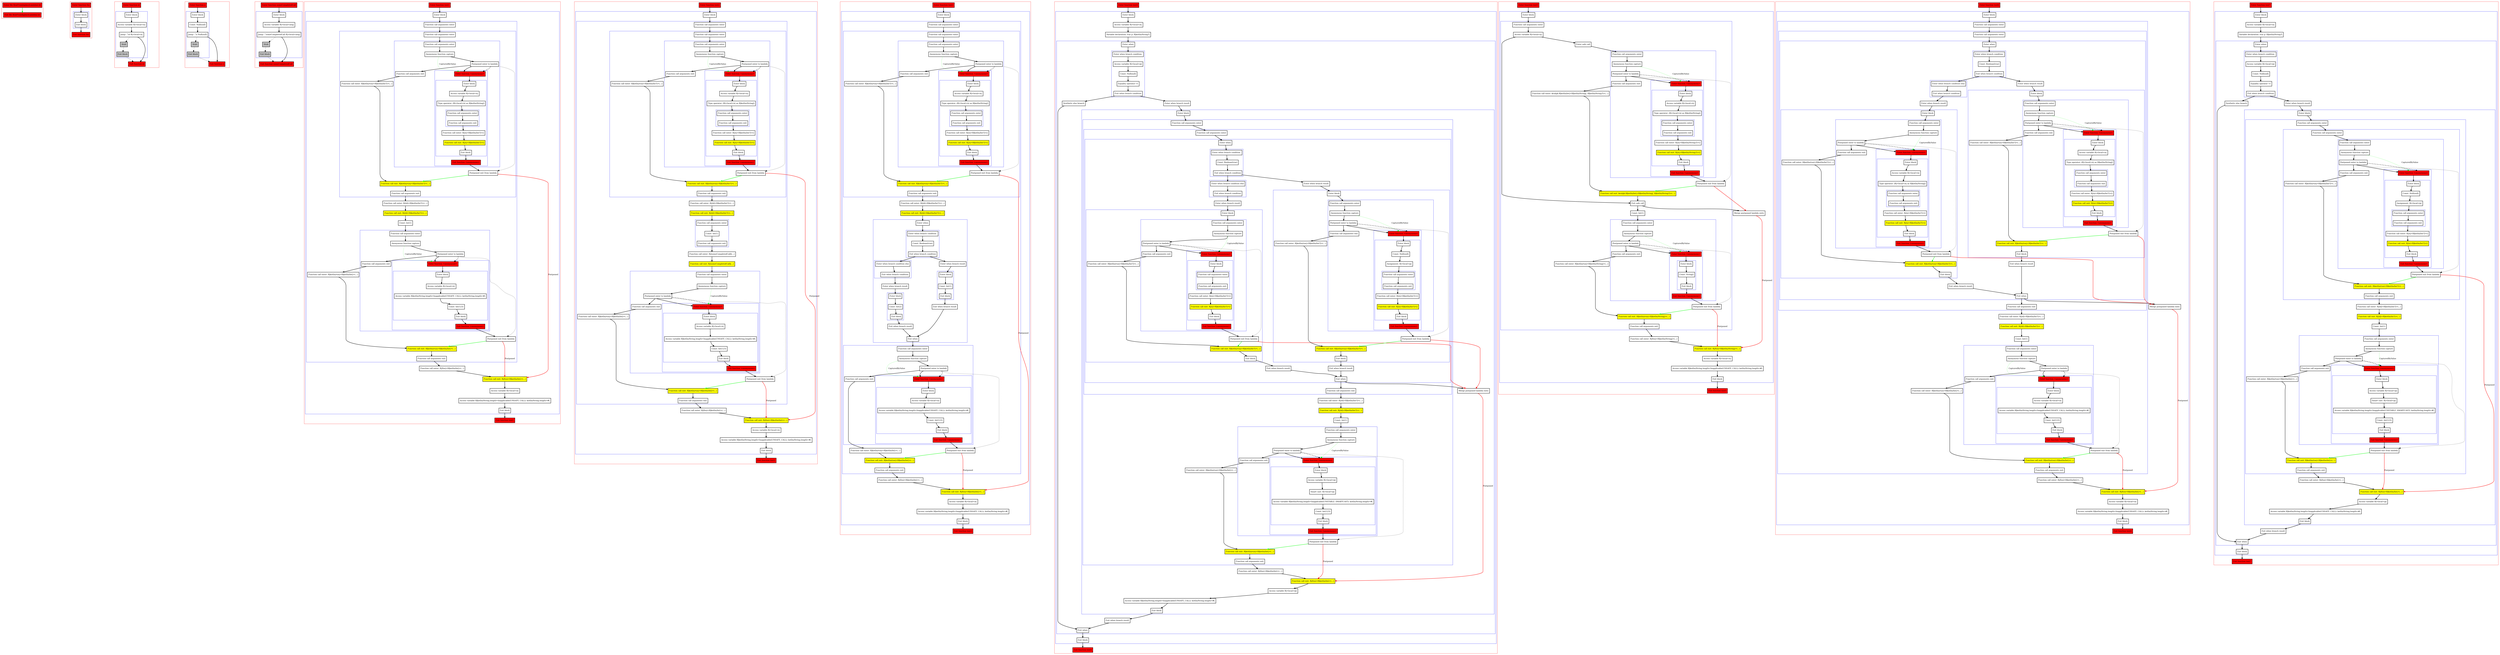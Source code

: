 digraph flowFromInplaceLambda2_kt {
    graph [nodesep=3]
    node [shape=box penwidth=2]
    edge [penwidth=2]

    subgraph cluster_0 {
        color=red
        0 [label="Enter file flowFromInplaceLambda2.kt" style="filled" fillcolor=red];
        1 [label="Exit file flowFromInplaceLambda2.kt" style="filled" fillcolor=red];
    }
    0 -> {1} [color=green];

    subgraph cluster_1 {
        color=red
        2 [label="Enter function foo" style="filled" fillcolor=red];
        subgraph cluster_2 {
            color=blue
            3 [label="Enter block"];
            4 [label="Exit block"];
        }
        5 [label="Exit function foo" style="filled" fillcolor=red];
    }
    2 -> {3};
    3 -> {4};
    4 -> {5};

    subgraph cluster_3 {
        color=red
        6 [label="Enter function id" style="filled" fillcolor=red];
        subgraph cluster_4 {
            color=blue
            7 [label="Enter block"];
            8 [label="Access variable R|<local>/x|"];
            9 [label="Jump: ^id R|<local>/x|"];
            10 [label="Stub" style="filled" fillcolor=gray];
            11 [label="Exit block" style="filled" fillcolor=gray];
        }
        12 [label="Exit function id" style="filled" fillcolor=red];
    }
    6 -> {7};
    7 -> {8};
    8 -> {9};
    9 -> {12};
    9 -> {10} [style=dotted];
    10 -> {11} [style=dotted];
    11 -> {12} [style=dotted];

    subgraph cluster_5 {
        color=red
        13 [label="Enter function n" style="filled" fillcolor=red];
        subgraph cluster_6 {
            color=blue
            14 [label="Enter block"];
            15 [label="Const: Null(null)"];
            16 [label="Jump: ^n Null(null)"];
            17 [label="Stub" style="filled" fillcolor=gray];
            18 [label="Exit block" style="filled" fillcolor=gray];
        }
        19 [label="Exit function n" style="filled" fillcolor=red];
    }
    13 -> {14};
    14 -> {15};
    15 -> {16};
    16 -> {19};
    16 -> {17} [style=dotted];
    17 -> {18} [style=dotted];
    18 -> {19} [style=dotted];

    subgraph cluster_7 {
        color=red
        20 [label="Enter function someCompletedCall" style="filled" fillcolor=red];
        subgraph cluster_8 {
            color=blue
            21 [label="Enter block"];
            22 [label="Access variable R|<local>/arg|"];
            23 [label="Jump: ^someCompletedCall R|<local>/arg|"];
            24 [label="Stub" style="filled" fillcolor=gray];
            25 [label="Exit block" style="filled" fillcolor=gray];
        }
        26 [label="Exit function someCompletedCall" style="filled" fillcolor=red];
    }
    20 -> {21};
    21 -> {22};
    22 -> {23};
    23 -> {26};
    23 -> {24} [style=dotted];
    24 -> {25} [style=dotted];
    25 -> {26} [style=dotted];

    subgraph cluster_9 {
        color=red
        27 [label="Enter function test1" style="filled" fillcolor=red];
        subgraph cluster_10 {
            color=blue
            28 [label="Enter block"];
            subgraph cluster_11 {
                color=blue
                29 [label="Function call arguments enter"];
                subgraph cluster_12 {
                    color=blue
                    30 [label="Function call arguments enter"];
                    subgraph cluster_13 {
                        color=blue
                        31 [label="Function call arguments enter"];
                        32 [label="Anonymous function capture"];
                        33 [label="Postponed enter to lambda"];
                        subgraph cluster_14 {
                            color=blue
                            34 [label="Enter function <anonymous>" style="filled" fillcolor=red];
                            subgraph cluster_15 {
                                color=blue
                                35 [label="Enter block"];
                                36 [label="Access variable R|<local>/x|"];
                                37 [label="Type operator: (R|<local>/x| as R|kotlin/String|)"];
                                subgraph cluster_16 {
                                    color=blue
                                    38 [label="Function call arguments enter"];
                                    39 [label="Function call arguments exit"];
                                }
                                40 [label="Function call enter: R|/n|<R|kotlin/Int?|>()"];
                                41 [label="Function call exit: R|/n|<R|kotlin/Int?|>()" style="filled" fillcolor=yellow];
                                42 [label="Exit block"];
                            }
                            43 [label="Exit function <anonymous>" style="filled" fillcolor=red];
                        }
                        44 [label="Function call arguments exit"];
                    }
                    45 [label="Function call enter: R|kotlin/run|<R|kotlin/Int?|>(...)"];
                    46 [label="Postponed exit from lambda"];
                    47 [label="Function call exit: R|kotlin/run|<R|kotlin/Int?|>(...)" style="filled" fillcolor=yellow];
                    48 [label="Function call arguments exit"];
                }
                49 [label="Function call enter: R|/id|<R|kotlin/Int?|>(...)"];
                50 [label="Function call exit: R|/id|<R|kotlin/Int?|>(...)" style="filled" fillcolor=yellow];
                51 [label="Const: Int(1)"];
                subgraph cluster_17 {
                    color=blue
                    52 [label="Function call arguments enter"];
                    53 [label="Anonymous function capture"];
                    54 [label="Postponed enter to lambda"];
                    subgraph cluster_18 {
                        color=blue
                        55 [label="Enter function <anonymous>" style="filled" fillcolor=red];
                        subgraph cluster_19 {
                            color=blue
                            56 [label="Enter block"];
                            57 [label="Access variable R|<local>/x|"];
                            58 [label="Access variable R|kotlin/String.length<Inapplicable(UNSAFE_CALL): kotlin/String.length>#|"];
                            59 [label="Const: Int(123)"];
                            60 [label="Exit block"];
                        }
                        61 [label="Exit function <anonymous>" style="filled" fillcolor=red];
                    }
                    62 [label="Function call arguments exit"];
                }
                63 [label="Function call enter: R|kotlin/run|<R|kotlin/Int|>(...)"];
                64 [label="Postponed exit from lambda"];
                65 [label="Function call exit: R|kotlin/run|<R|kotlin/Int|>(...)" style="filled" fillcolor=yellow];
                66 [label="Function call arguments exit"];
            }
            67 [label="Function call enter: R|/foo|<R|kotlin/Int|>(...)"];
            68 [label="Function call exit: R|/foo|<R|kotlin/Int|>(...)" style="filled" fillcolor=yellow];
            69 [label="Access variable R|<local>/x|"];
            70 [label="Access variable R|kotlin/String.length<Inapplicable(UNSAFE_CALL): kotlin/String.length>#|"];
            71 [label="Exit block"];
        }
        72 [label="Exit function test1" style="filled" fillcolor=red];
    }
    27 -> {28};
    28 -> {29};
    29 -> {30};
    30 -> {31};
    31 -> {32};
    32 -> {33};
    32 -> {34} [color=green style=dotted label="CapturedByValue"];
    33 -> {34 44};
    33 -> {46} [style=dotted];
    33 -> {34} [style=dashed];
    34 -> {35};
    35 -> {36};
    36 -> {37};
    37 -> {38};
    38 -> {39};
    39 -> {40};
    40 -> {41};
    41 -> {42};
    42 -> {43};
    43 -> {46};
    44 -> {45};
    45 -> {47};
    46 -> {47} [color=green];
    46 -> {68} [color=red label="Postponed"];
    47 -> {48};
    48 -> {49};
    49 -> {50};
    50 -> {51};
    51 -> {52};
    52 -> {53};
    53 -> {54};
    53 -> {55} [color=green style=dotted label="CapturedByValue"];
    54 -> {55 62};
    54 -> {64} [style=dotted];
    54 -> {55} [style=dashed];
    55 -> {56};
    56 -> {57};
    57 -> {58};
    58 -> {59};
    59 -> {60};
    60 -> {61};
    61 -> {64};
    62 -> {63};
    63 -> {65};
    64 -> {65} [color=green];
    64 -> {68} [color=red label="Postponed"];
    65 -> {66};
    66 -> {67};
    67 -> {68};
    68 -> {69};
    69 -> {70};
    70 -> {71};
    71 -> {72};

    subgraph cluster_20 {
        color=red
        73 [label="Enter function test2" style="filled" fillcolor=red];
        subgraph cluster_21 {
            color=blue
            74 [label="Enter block"];
            subgraph cluster_22 {
                color=blue
                75 [label="Function call arguments enter"];
                subgraph cluster_23 {
                    color=blue
                    76 [label="Function call arguments enter"];
                    subgraph cluster_24 {
                        color=blue
                        77 [label="Function call arguments enter"];
                        78 [label="Anonymous function capture"];
                        79 [label="Postponed enter to lambda"];
                        subgraph cluster_25 {
                            color=blue
                            80 [label="Enter function <anonymous>" style="filled" fillcolor=red];
                            subgraph cluster_26 {
                                color=blue
                                81 [label="Enter block"];
                                82 [label="Access variable R|<local>/x|"];
                                83 [label="Type operator: (R|<local>/x| as R|kotlin/String|)"];
                                subgraph cluster_27 {
                                    color=blue
                                    84 [label="Function call arguments enter"];
                                    85 [label="Function call arguments exit"];
                                }
                                86 [label="Function call enter: R|/n|<R|kotlin/Int?|>()"];
                                87 [label="Function call exit: R|/n|<R|kotlin/Int?|>()" style="filled" fillcolor=yellow];
                                88 [label="Exit block"];
                            }
                            89 [label="Exit function <anonymous>" style="filled" fillcolor=red];
                        }
                        90 [label="Function call arguments exit"];
                    }
                    91 [label="Function call enter: R|kotlin/run|<R|kotlin/Int?|>(...)"];
                    92 [label="Postponed exit from lambda"];
                    93 [label="Function call exit: R|kotlin/run|<R|kotlin/Int?|>(...)" style="filled" fillcolor=yellow];
                    94 [label="Function call arguments exit"];
                }
                95 [label="Function call enter: R|/id|<R|kotlin/Int?|>(...)"];
                96 [label="Function call exit: R|/id|<R|kotlin/Int?|>(...)" style="filled" fillcolor=yellow];
                subgraph cluster_28 {
                    color=blue
                    97 [label="Function call arguments enter"];
                    98 [label="Const: Int(1)"];
                    99 [label="Function call arguments exit"];
                }
                100 [label="Function call enter: R|/someCompletedCall|(...)"];
                101 [label="Function call exit: R|/someCompletedCall|(...)" style="filled" fillcolor=yellow];
                subgraph cluster_29 {
                    color=blue
                    102 [label="Function call arguments enter"];
                    103 [label="Anonymous function capture"];
                    104 [label="Postponed enter to lambda"];
                    subgraph cluster_30 {
                        color=blue
                        105 [label="Enter function <anonymous>" style="filled" fillcolor=red];
                        subgraph cluster_31 {
                            color=blue
                            106 [label="Enter block"];
                            107 [label="Access variable R|<local>/x|"];
                            108 [label="Access variable R|kotlin/String.length<Inapplicable(UNSAFE_CALL): kotlin/String.length>#|"];
                            109 [label="Const: Int(123)"];
                            110 [label="Exit block"];
                        }
                        111 [label="Exit function <anonymous>" style="filled" fillcolor=red];
                    }
                    112 [label="Function call arguments exit"];
                }
                113 [label="Function call enter: R|kotlin/run|<R|kotlin/Int|>(...)"];
                114 [label="Postponed exit from lambda"];
                115 [label="Function call exit: R|kotlin/run|<R|kotlin/Int|>(...)" style="filled" fillcolor=yellow];
                116 [label="Function call arguments exit"];
            }
            117 [label="Function call enter: R|/foo|<R|kotlin/Int|>(...)"];
            118 [label="Function call exit: R|/foo|<R|kotlin/Int|>(...)" style="filled" fillcolor=yellow];
            119 [label="Access variable R|<local>/x|"];
            120 [label="Access variable R|kotlin/String.length<Inapplicable(UNSAFE_CALL): kotlin/String.length>#|"];
            121 [label="Exit block"];
        }
        122 [label="Exit function test2" style="filled" fillcolor=red];
    }
    73 -> {74};
    74 -> {75};
    75 -> {76};
    76 -> {77};
    77 -> {78};
    78 -> {79};
    78 -> {80} [color=green style=dotted label="CapturedByValue"];
    79 -> {80 90};
    79 -> {92} [style=dotted];
    79 -> {80} [style=dashed];
    80 -> {81};
    81 -> {82};
    82 -> {83};
    83 -> {84};
    84 -> {85};
    85 -> {86};
    86 -> {87};
    87 -> {88};
    88 -> {89};
    89 -> {92};
    90 -> {91};
    91 -> {93};
    92 -> {93} [color=green];
    92 -> {118} [color=red label="Postponed"];
    93 -> {94};
    94 -> {95};
    95 -> {96};
    96 -> {97};
    97 -> {98};
    98 -> {99};
    99 -> {100};
    100 -> {101};
    101 -> {102};
    102 -> {103};
    103 -> {104};
    103 -> {105} [color=green style=dotted label="CapturedByValue"];
    104 -> {105 112};
    104 -> {114} [style=dotted];
    104 -> {105} [style=dashed];
    105 -> {106};
    106 -> {107};
    107 -> {108};
    108 -> {109};
    109 -> {110};
    110 -> {111};
    111 -> {114};
    112 -> {113};
    113 -> {115};
    114 -> {115} [color=green];
    114 -> {118} [color=red label="Postponed"];
    115 -> {116};
    116 -> {117};
    117 -> {118};
    118 -> {119};
    119 -> {120};
    120 -> {121};
    121 -> {122};

    subgraph cluster_32 {
        color=red
        123 [label="Enter function test3" style="filled" fillcolor=red];
        subgraph cluster_33 {
            color=blue
            124 [label="Enter block"];
            subgraph cluster_34 {
                color=blue
                125 [label="Function call arguments enter"];
                subgraph cluster_35 {
                    color=blue
                    126 [label="Function call arguments enter"];
                    subgraph cluster_36 {
                        color=blue
                        127 [label="Function call arguments enter"];
                        128 [label="Anonymous function capture"];
                        129 [label="Postponed enter to lambda"];
                        subgraph cluster_37 {
                            color=blue
                            130 [label="Enter function <anonymous>" style="filled" fillcolor=red];
                            subgraph cluster_38 {
                                color=blue
                                131 [label="Enter block"];
                                132 [label="Access variable R|<local>/x|"];
                                133 [label="Type operator: (R|<local>/x| as R|kotlin/String|)"];
                                subgraph cluster_39 {
                                    color=blue
                                    134 [label="Function call arguments enter"];
                                    135 [label="Function call arguments exit"];
                                }
                                136 [label="Function call enter: R|/n|<R|kotlin/Int?|>()"];
                                137 [label="Function call exit: R|/n|<R|kotlin/Int?|>()" style="filled" fillcolor=yellow];
                                138 [label="Exit block"];
                            }
                            139 [label="Exit function <anonymous>" style="filled" fillcolor=red];
                        }
                        140 [label="Function call arguments exit"];
                    }
                    141 [label="Function call enter: R|kotlin/run|<R|kotlin/Int?|>(...)"];
                    142 [label="Postponed exit from lambda"];
                    143 [label="Function call exit: R|kotlin/run|<R|kotlin/Int?|>(...)" style="filled" fillcolor=yellow];
                    144 [label="Function call arguments exit"];
                }
                145 [label="Function call enter: R|/id|<R|kotlin/Int?|>(...)"];
                146 [label="Function call exit: R|/id|<R|kotlin/Int?|>(...)" style="filled" fillcolor=yellow];
                subgraph cluster_40 {
                    color=blue
                    147 [label="Enter when"];
                    subgraph cluster_41 {
                        color=blue
                        148 [label="Enter when branch condition "];
                        149 [label="Const: Boolean(true)"];
                        150 [label="Exit when branch condition"];
                    }
                    subgraph cluster_42 {
                        color=blue
                        151 [label="Enter when branch condition else"];
                        152 [label="Exit when branch condition"];
                    }
                    153 [label="Enter when branch result"];
                    subgraph cluster_43 {
                        color=blue
                        154 [label="Enter block"];
                        155 [label="Const: Int(2)"];
                        156 [label="Exit block"];
                    }
                    157 [label="Exit when branch result"];
                    158 [label="Enter when branch result"];
                    subgraph cluster_44 {
                        color=blue
                        159 [label="Enter block"];
                        160 [label="Const: Int(1)"];
                        161 [label="Exit block"];
                    }
                    162 [label="Exit when branch result"];
                    163 [label="Exit when"];
                }
                subgraph cluster_45 {
                    color=blue
                    164 [label="Function call arguments enter"];
                    165 [label="Anonymous function capture"];
                    166 [label="Postponed enter to lambda"];
                    subgraph cluster_46 {
                        color=blue
                        167 [label="Enter function <anonymous>" style="filled" fillcolor=red];
                        subgraph cluster_47 {
                            color=blue
                            168 [label="Enter block"];
                            169 [label="Access variable R|<local>/x|"];
                            170 [label="Access variable R|kotlin/String.length<Inapplicable(UNSAFE_CALL): kotlin/String.length>#|"];
                            171 [label="Const: Int(123)"];
                            172 [label="Exit block"];
                        }
                        173 [label="Exit function <anonymous>" style="filled" fillcolor=red];
                    }
                    174 [label="Function call arguments exit"];
                }
                175 [label="Function call enter: R|kotlin/run|<R|kotlin/Int|>(...)"];
                176 [label="Postponed exit from lambda"];
                177 [label="Function call exit: R|kotlin/run|<R|kotlin/Int|>(...)" style="filled" fillcolor=yellow];
                178 [label="Function call arguments exit"];
            }
            179 [label="Function call enter: R|/foo|<R|kotlin/Int|>(...)"];
            180 [label="Function call exit: R|/foo|<R|kotlin/Int|>(...)" style="filled" fillcolor=yellow];
            181 [label="Access variable R|<local>/x|"];
            182 [label="Access variable R|kotlin/String.length<Inapplicable(UNSAFE_CALL): kotlin/String.length>#|"];
            183 [label="Exit block"];
        }
        184 [label="Exit function test3" style="filled" fillcolor=red];
    }
    123 -> {124};
    124 -> {125};
    125 -> {126};
    126 -> {127};
    127 -> {128};
    128 -> {129};
    128 -> {130} [color=green style=dotted label="CapturedByValue"];
    129 -> {130 140};
    129 -> {142} [style=dotted];
    129 -> {130} [style=dashed];
    130 -> {131};
    131 -> {132};
    132 -> {133};
    133 -> {134};
    134 -> {135};
    135 -> {136};
    136 -> {137};
    137 -> {138};
    138 -> {139};
    139 -> {142};
    140 -> {141};
    141 -> {143};
    142 -> {143} [color=green];
    142 -> {180} [color=red label="Postponed"];
    143 -> {144};
    144 -> {145};
    145 -> {146};
    146 -> {147};
    147 -> {148};
    148 -> {149};
    149 -> {150};
    150 -> {151 158};
    151 -> {152};
    152 -> {153};
    153 -> {154};
    154 -> {155};
    155 -> {156};
    156 -> {157};
    157 -> {163};
    158 -> {159};
    159 -> {160};
    160 -> {161};
    161 -> {162};
    162 -> {163};
    163 -> {164};
    164 -> {165};
    165 -> {166};
    165 -> {167} [color=green style=dotted label="CapturedByValue"];
    166 -> {167 174};
    166 -> {176} [style=dotted];
    166 -> {167} [style=dashed];
    167 -> {168};
    168 -> {169};
    169 -> {170};
    170 -> {171};
    171 -> {172};
    172 -> {173};
    173 -> {176};
    174 -> {175};
    175 -> {177};
    176 -> {177} [color=green];
    176 -> {180} [color=red label="Postponed"];
    177 -> {178};
    178 -> {179};
    179 -> {180};
    180 -> {181};
    181 -> {182};
    182 -> {183};
    183 -> {184};

    subgraph cluster_48 {
        color=red
        185 [label="Enter function test4" style="filled" fillcolor=red];
        subgraph cluster_49 {
            color=blue
            186 [label="Enter block"];
            187 [label="Access variable R|<local>/x|"];
            188 [label="Variable declaration: lvar p: R|kotlin/String?|"];
            subgraph cluster_50 {
                color=blue
                189 [label="Enter when"];
                subgraph cluster_51 {
                    color=blue
                    190 [label="Enter when branch condition "];
                    191 [label="Access variable R|<local>/p|"];
                    192 [label="Const: Null(null)"];
                    193 [label="Equality operator !="];
                    194 [label="Exit when branch condition"];
                }
                195 [label="Synthetic else branch"];
                196 [label="Enter when branch result"];
                subgraph cluster_52 {
                    color=blue
                    197 [label="Enter block"];
                    subgraph cluster_53 {
                        color=blue
                        198 [label="Function call arguments enter"];
                        subgraph cluster_54 {
                            color=blue
                            199 [label="Function call arguments enter"];
                            subgraph cluster_55 {
                                color=blue
                                200 [label="Enter when"];
                                subgraph cluster_56 {
                                    color=blue
                                    201 [label="Enter when branch condition "];
                                    202 [label="Const: Boolean(true)"];
                                    203 [label="Exit when branch condition"];
                                }
                                subgraph cluster_57 {
                                    color=blue
                                    204 [label="Enter when branch condition else"];
                                    205 [label="Exit when branch condition"];
                                }
                                206 [label="Enter when branch result"];
                                subgraph cluster_58 {
                                    color=blue
                                    207 [label="Enter block"];
                                    subgraph cluster_59 {
                                        color=blue
                                        208 [label="Function call arguments enter"];
                                        209 [label="Anonymous function capture"];
                                        210 [label="Postponed enter to lambda"];
                                        subgraph cluster_60 {
                                            color=blue
                                            211 [label="Enter function <anonymous>" style="filled" fillcolor=red];
                                            subgraph cluster_61 {
                                                color=blue
                                                212 [label="Enter block"];
                                                subgraph cluster_62 {
                                                    color=blue
                                                    213 [label="Function call arguments enter"];
                                                    214 [label="Function call arguments exit"];
                                                }
                                                215 [label="Function call enter: R|/n|<R|kotlin/Int?|>()"];
                                                216 [label="Function call exit: R|/n|<R|kotlin/Int?|>()" style="filled" fillcolor=yellow];
                                                217 [label="Exit block"];
                                            }
                                            218 [label="Exit function <anonymous>" style="filled" fillcolor=red];
                                        }
                                        219 [label="Function call arguments exit"];
                                    }
                                    220 [label="Function call enter: R|kotlin/run|<R|kotlin/Int?|>(...)"];
                                    221 [label="Postponed exit from lambda"];
                                    222 [label="Function call exit: R|kotlin/run|<R|kotlin/Int?|>(...)" style="filled" fillcolor=yellow];
                                    223 [label="Exit block"];
                                }
                                224 [label="Exit when branch result"];
                                225 [label="Enter when branch result"];
                                subgraph cluster_63 {
                                    color=blue
                                    226 [label="Enter block"];
                                    subgraph cluster_64 {
                                        color=blue
                                        227 [label="Function call arguments enter"];
                                        228 [label="Anonymous function capture"];
                                        229 [label="Postponed enter to lambda"];
                                        subgraph cluster_65 {
                                            color=blue
                                            230 [label="Enter function <anonymous>" style="filled" fillcolor=red];
                                            subgraph cluster_66 {
                                                color=blue
                                                231 [label="Enter block"];
                                                232 [label="Const: Null(null)"];
                                                233 [label="Assignment: R|<local>/p|"];
                                                subgraph cluster_67 {
                                                    color=blue
                                                    234 [label="Function call arguments enter"];
                                                    235 [label="Function call arguments exit"];
                                                }
                                                236 [label="Function call enter: R|/n|<R|kotlin/Int?|>()"];
                                                237 [label="Function call exit: R|/n|<R|kotlin/Int?|>()" style="filled" fillcolor=yellow];
                                                238 [label="Exit block"];
                                            }
                                            239 [label="Exit function <anonymous>" style="filled" fillcolor=red];
                                        }
                                        240 [label="Function call arguments exit"];
                                    }
                                    241 [label="Function call enter: R|kotlin/run|<R|kotlin/Int?|>(...)"];
                                    242 [label="Postponed exit from lambda"];
                                    243 [label="Function call exit: R|kotlin/run|<R|kotlin/Int?|>(...)" style="filled" fillcolor=yellow];
                                    244 [label="Exit block"];
                                }
                                245 [label="Exit when branch result"];
                                246 [label="Exit when"];
                            }
                            247 [label="Function call arguments exit"];
                        }
                        248 [label="Function call enter: R|/id|<R|kotlin/Int?|>(...)"];
                        249 [label="Function call exit: R|/id|<R|kotlin/Int?|>(...)" style="filled" fillcolor=yellow];
                        250 [label="Const: Int(1)"];
                        subgraph cluster_68 {
                            color=blue
                            251 [label="Function call arguments enter"];
                            252 [label="Anonymous function capture"];
                            253 [label="Postponed enter to lambda"];
                            subgraph cluster_69 {
                                color=blue
                                254 [label="Enter function <anonymous>" style="filled" fillcolor=red];
                                subgraph cluster_70 {
                                    color=blue
                                    255 [label="Enter block"];
                                    256 [label="Access variable R|<local>/p|"];
                                    257 [label="Smart cast: R|<local>/p|"];
                                    258 [label="Access variable R|kotlin/String.length<Inapplicable(UNSTABLE_SMARTCAST): kotlin/String.length>#|"];
                                    259 [label="Const: Int(123)"];
                                    260 [label="Exit block"];
                                }
                                261 [label="Exit function <anonymous>" style="filled" fillcolor=red];
                            }
                            262 [label="Function call arguments exit"];
                        }
                        263 [label="Function call enter: R|kotlin/run|<R|kotlin/Int|>(...)"];
                        264 [label="Postponed exit from lambda"];
                        265 [label="Function call exit: R|kotlin/run|<R|kotlin/Int|>(...)" style="filled" fillcolor=yellow];
                        266 [label="Function call arguments exit"];
                    }
                    267 [label="Function call enter: R|/foo|<R|kotlin/Int|>(...)"];
                    268 [label="Merge postponed lambda exits"];
                    269 [label="Function call exit: R|/foo|<R|kotlin/Int|>(...)" style="filled" fillcolor=yellow];
                    270 [label="Access variable R|<local>/p|"];
                    271 [label="Access variable R|kotlin/String.length<Inapplicable(UNSAFE_CALL): kotlin/String.length>#|"];
                    272 [label="Exit block"];
                }
                273 [label="Exit when branch result"];
                274 [label="Exit when"];
            }
            275 [label="Exit block"];
        }
        276 [label="Exit function test4" style="filled" fillcolor=red];
    }
    185 -> {186};
    186 -> {187};
    187 -> {188};
    188 -> {189};
    189 -> {190};
    190 -> {191};
    191 -> {192};
    192 -> {193};
    193 -> {194};
    194 -> {195 196};
    195 -> {274};
    196 -> {197};
    197 -> {198};
    198 -> {199};
    199 -> {200};
    200 -> {201};
    201 -> {202};
    202 -> {203};
    203 -> {204 225};
    204 -> {205};
    205 -> {206};
    206 -> {207};
    207 -> {208};
    208 -> {209};
    209 -> {210};
    209 -> {211} [color=green style=dotted label="CapturedByValue"];
    210 -> {211 219};
    210 -> {221} [style=dotted];
    210 -> {211} [style=dashed];
    211 -> {212};
    212 -> {213};
    213 -> {214};
    214 -> {215};
    215 -> {216};
    216 -> {217};
    217 -> {218};
    218 -> {221};
    219 -> {220};
    220 -> {222};
    221 -> {222} [color=green];
    221 -> {268} [color=red];
    222 -> {223};
    223 -> {224};
    224 -> {246};
    225 -> {226};
    226 -> {227};
    227 -> {228};
    228 -> {229};
    228 -> {230} [color=green style=dotted label="CapturedByValue"];
    229 -> {230 240};
    229 -> {242} [style=dotted];
    229 -> {230} [style=dashed];
    230 -> {231};
    231 -> {232};
    232 -> {233};
    233 -> {234};
    234 -> {235};
    235 -> {236};
    236 -> {237};
    237 -> {238};
    238 -> {239};
    239 -> {242};
    240 -> {241};
    241 -> {243};
    242 -> {243} [color=green];
    242 -> {268} [color=red];
    243 -> {244};
    244 -> {245};
    245 -> {246};
    246 -> {247 268};
    247 -> {248};
    248 -> {249};
    249 -> {250};
    250 -> {251};
    251 -> {252};
    252 -> {253};
    252 -> {254} [color=green style=dotted label="CapturedByValue"];
    253 -> {254 262};
    253 -> {264} [style=dotted];
    253 -> {254} [style=dashed];
    254 -> {255};
    255 -> {256};
    256 -> {257};
    257 -> {258};
    258 -> {259};
    259 -> {260};
    260 -> {261};
    261 -> {264};
    262 -> {263};
    263 -> {265};
    264 -> {265} [color=green];
    264 -> {269} [color=red label="Postponed"];
    265 -> {266};
    266 -> {267};
    267 -> {269};
    268 -> {269} [color=red label="Postponed"];
    269 -> {270};
    270 -> {271};
    271 -> {272};
    272 -> {273};
    273 -> {274};
    274 -> {275};
    275 -> {276};

    subgraph cluster_71 {
        color=red
        277 [label="Enter function test5" style="filled" fillcolor=red];
        subgraph cluster_72 {
            color=blue
            278 [label="Enter block"];
            subgraph cluster_73 {
                color=blue
                279 [label="Function call arguments enter"];
                280 [label="Access variable R|<local>/y|"];
                281 [label="Enter safe call"];
                subgraph cluster_74 {
                    color=blue
                    282 [label="Function call arguments enter"];
                    283 [label="Anonymous function capture"];
                    284 [label="Postponed enter to lambda"];
                    subgraph cluster_75 {
                        color=blue
                        285 [label="Enter function <anonymous>" style="filled" fillcolor=red];
                        subgraph cluster_76 {
                            color=blue
                            286 [label="Enter block"];
                            287 [label="Access variable R|<local>/x|"];
                            288 [label="Type operator: (R|<local>/x| as R|kotlin/String|)"];
                            subgraph cluster_77 {
                                color=blue
                                289 [label="Function call arguments enter"];
                                290 [label="Function call arguments exit"];
                            }
                            291 [label="Function call enter: R|/n|<R|kotlin/String?|>()"];
                            292 [label="Function call exit: R|/n|<R|kotlin/String?|>()" style="filled" fillcolor=yellow];
                            293 [label="Exit block"];
                        }
                        294 [label="Exit function <anonymous>" style="filled" fillcolor=red];
                    }
                    295 [label="Function call arguments exit"];
                }
                296 [label="Function call enter: $subj$.R|kotlin/let|<R|kotlin/String|, R|kotlin/String?|>(...)"];
                297 [label="Postponed exit from lambda"];
                298 [label="Function call exit: $subj$.R|kotlin/let|<R|kotlin/String|, R|kotlin/String?|>(...)" style="filled" fillcolor=yellow];
                299 [label="Exit safe call"];
                300 [label="Const: Int(1)"];
                subgraph cluster_78 {
                    color=blue
                    301 [label="Function call arguments enter"];
                    302 [label="Anonymous function capture"];
                    303 [label="Postponed enter to lambda"];
                    subgraph cluster_79 {
                        color=blue
                        304 [label="Enter function <anonymous>" style="filled" fillcolor=red];
                        subgraph cluster_80 {
                            color=blue
                            305 [label="Enter block"];
                            306 [label="Const: String()"];
                            307 [label="Exit block"];
                        }
                        308 [label="Exit function <anonymous>" style="filled" fillcolor=red];
                    }
                    309 [label="Function call arguments exit"];
                }
                310 [label="Function call enter: R|kotlin/run|<R|kotlin/String|>(...)"];
                311 [label="Postponed exit from lambda"];
                312 [label="Function call exit: R|kotlin/run|<R|kotlin/String|>(...)" style="filled" fillcolor=yellow];
                313 [label="Function call arguments exit"];
            }
            314 [label="Function call enter: R|/foo|<R|kotlin/String|>(...)"];
            315 [label="Merge postponed lambda exits"];
            316 [label="Function call exit: R|/foo|<R|kotlin/String|>(...)" style="filled" fillcolor=yellow];
            317 [label="Access variable R|<local>/x|"];
            318 [label="Access variable R|kotlin/String.length<Inapplicable(UNSAFE_CALL): kotlin/String.length>#|"];
            319 [label="Exit block"];
        }
        320 [label="Exit function test5" style="filled" fillcolor=red];
    }
    277 -> {278};
    278 -> {279};
    279 -> {280};
    280 -> {281 299};
    281 -> {282};
    282 -> {283};
    283 -> {284};
    283 -> {285} [color=green style=dotted label="CapturedByValue"];
    284 -> {285 295};
    284 -> {297} [style=dotted];
    284 -> {285} [style=dashed];
    285 -> {286};
    286 -> {287};
    287 -> {288};
    288 -> {289};
    289 -> {290};
    290 -> {291};
    291 -> {292};
    292 -> {293};
    293 -> {294};
    294 -> {297};
    295 -> {296};
    296 -> {298};
    297 -> {298} [color=green];
    297 -> {315} [color=red];
    298 -> {299};
    299 -> {300 315};
    300 -> {301};
    301 -> {302};
    302 -> {303};
    302 -> {304} [color=green style=dotted label="CapturedByValue"];
    303 -> {304 309};
    303 -> {311} [style=dotted];
    303 -> {304} [style=dashed];
    304 -> {305};
    305 -> {306};
    306 -> {307};
    307 -> {308};
    308 -> {311};
    309 -> {310};
    310 -> {312};
    311 -> {312} [color=green];
    311 -> {316} [color=red label="Postponed"];
    312 -> {313};
    313 -> {314};
    314 -> {316};
    315 -> {316} [color=red label="Postponed"];
    316 -> {317};
    317 -> {318};
    318 -> {319};
    319 -> {320};

    subgraph cluster_81 {
        color=red
        321 [label="Enter function test6" style="filled" fillcolor=red];
        subgraph cluster_82 {
            color=blue
            322 [label="Enter block"];
            subgraph cluster_83 {
                color=blue
                323 [label="Function call arguments enter"];
                subgraph cluster_84 {
                    color=blue
                    324 [label="Function call arguments enter"];
                    subgraph cluster_85 {
                        color=blue
                        325 [label="Enter when"];
                        subgraph cluster_86 {
                            color=blue
                            326 [label="Enter when branch condition "];
                            327 [label="Const: Boolean(true)"];
                            328 [label="Exit when branch condition"];
                        }
                        subgraph cluster_87 {
                            color=blue
                            329 [label="Enter when branch condition else"];
                            330 [label="Exit when branch condition"];
                        }
                        331 [label="Enter when branch result"];
                        subgraph cluster_88 {
                            color=blue
                            332 [label="Enter block"];
                            subgraph cluster_89 {
                                color=blue
                                333 [label="Function call arguments enter"];
                                334 [label="Anonymous function capture"];
                                335 [label="Postponed enter to lambda"];
                                subgraph cluster_90 {
                                    color=blue
                                    336 [label="Enter function <anonymous>" style="filled" fillcolor=red];
                                    subgraph cluster_91 {
                                        color=blue
                                        337 [label="Enter block"];
                                        338 [label="Access variable R|<local>/x|"];
                                        339 [label="Type operator: (R|<local>/x| as R|kotlin/String|)"];
                                        subgraph cluster_92 {
                                            color=blue
                                            340 [label="Function call arguments enter"];
                                            341 [label="Function call arguments exit"];
                                        }
                                        342 [label="Function call enter: R|/n|<R|kotlin/Int?|>()"];
                                        343 [label="Function call exit: R|/n|<R|kotlin/Int?|>()" style="filled" fillcolor=yellow];
                                        344 [label="Exit block"];
                                    }
                                    345 [label="Exit function <anonymous>" style="filled" fillcolor=red];
                                }
                                346 [label="Function call arguments exit"];
                            }
                            347 [label="Function call enter: R|kotlin/run|<R|kotlin/Int?|>(...)"];
                            348 [label="Postponed exit from lambda"];
                            349 [label="Function call exit: R|kotlin/run|<R|kotlin/Int?|>(...)" style="filled" fillcolor=yellow];
                            350 [label="Exit block"];
                        }
                        351 [label="Exit when branch result"];
                        352 [label="Enter when branch result"];
                        subgraph cluster_93 {
                            color=blue
                            353 [label="Enter block"];
                            subgraph cluster_94 {
                                color=blue
                                354 [label="Function call arguments enter"];
                                355 [label="Anonymous function capture"];
                                356 [label="Postponed enter to lambda"];
                                subgraph cluster_95 {
                                    color=blue
                                    357 [label="Enter function <anonymous>" style="filled" fillcolor=red];
                                    subgraph cluster_96 {
                                        color=blue
                                        358 [label="Enter block"];
                                        359 [label="Access variable R|<local>/x|"];
                                        360 [label="Type operator: (R|<local>/x| as R|kotlin/String|)"];
                                        subgraph cluster_97 {
                                            color=blue
                                            361 [label="Function call arguments enter"];
                                            362 [label="Function call arguments exit"];
                                        }
                                        363 [label="Function call enter: R|/n|<R|kotlin/Int?|>()"];
                                        364 [label="Function call exit: R|/n|<R|kotlin/Int?|>()" style="filled" fillcolor=yellow];
                                        365 [label="Exit block"];
                                    }
                                    366 [label="Exit function <anonymous>" style="filled" fillcolor=red];
                                }
                                367 [label="Function call arguments exit"];
                            }
                            368 [label="Function call enter: R|kotlin/run|<R|kotlin/Int?|>(...)"];
                            369 [label="Postponed exit from lambda"];
                            370 [label="Function call exit: R|kotlin/run|<R|kotlin/Int?|>(...)" style="filled" fillcolor=yellow];
                            371 [label="Exit block"];
                        }
                        372 [label="Exit when branch result"];
                        373 [label="Exit when"];
                    }
                    374 [label="Function call arguments exit"];
                }
                375 [label="Function call enter: R|/id|<R|kotlin/Int?|>(...)"];
                376 [label="Function call exit: R|/id|<R|kotlin/Int?|>(...)" style="filled" fillcolor=yellow];
                377 [label="Const: Int(1)"];
                subgraph cluster_98 {
                    color=blue
                    378 [label="Function call arguments enter"];
                    379 [label="Anonymous function capture"];
                    380 [label="Postponed enter to lambda"];
                    subgraph cluster_99 {
                        color=blue
                        381 [label="Enter function <anonymous>" style="filled" fillcolor=red];
                        subgraph cluster_100 {
                            color=blue
                            382 [label="Enter block"];
                            383 [label="Access variable R|<local>/x|"];
                            384 [label="Access variable R|kotlin/String.length<Inapplicable(UNSAFE_CALL): kotlin/String.length>#|"];
                            385 [label="Const: Int(123)"];
                            386 [label="Exit block"];
                        }
                        387 [label="Exit function <anonymous>" style="filled" fillcolor=red];
                    }
                    388 [label="Function call arguments exit"];
                }
                389 [label="Function call enter: R|kotlin/run|<R|kotlin/Int|>(...)"];
                390 [label="Postponed exit from lambda"];
                391 [label="Function call exit: R|kotlin/run|<R|kotlin/Int|>(...)" style="filled" fillcolor=yellow];
                392 [label="Function call arguments exit"];
            }
            393 [label="Function call enter: R|/foo|<R|kotlin/Int|>(...)"];
            394 [label="Merge postponed lambda exits"];
            395 [label="Function call exit: R|/foo|<R|kotlin/Int|>(...)" style="filled" fillcolor=yellow];
            396 [label="Access variable R|<local>/x|"];
            397 [label="Access variable R|kotlin/String.length<Inapplicable(UNSAFE_CALL): kotlin/String.length>#|"];
            398 [label="Exit block"];
        }
        399 [label="Exit function test6" style="filled" fillcolor=red];
    }
    321 -> {322};
    322 -> {323};
    323 -> {324};
    324 -> {325};
    325 -> {326};
    326 -> {327};
    327 -> {328};
    328 -> {329 352};
    329 -> {330};
    330 -> {331};
    331 -> {332};
    332 -> {333};
    333 -> {334};
    334 -> {335};
    334 -> {336} [color=green style=dotted label="CapturedByValue"];
    335 -> {336 346};
    335 -> {348} [style=dotted];
    335 -> {336} [style=dashed];
    336 -> {337};
    337 -> {338};
    338 -> {339};
    339 -> {340};
    340 -> {341};
    341 -> {342};
    342 -> {343};
    343 -> {344};
    344 -> {345};
    345 -> {348};
    346 -> {347};
    347 -> {349};
    348 -> {349} [color=green];
    348 -> {394} [color=red];
    349 -> {350};
    350 -> {351};
    351 -> {373};
    352 -> {353};
    353 -> {354};
    354 -> {355};
    355 -> {356};
    355 -> {357} [color=green style=dotted label="CapturedByValue"];
    356 -> {357 367};
    356 -> {369} [style=dotted];
    356 -> {357} [style=dashed];
    357 -> {358};
    358 -> {359};
    359 -> {360};
    360 -> {361};
    361 -> {362};
    362 -> {363};
    363 -> {364};
    364 -> {365};
    365 -> {366};
    366 -> {369};
    367 -> {368};
    368 -> {370};
    369 -> {370} [color=green];
    369 -> {394} [color=red];
    370 -> {371};
    371 -> {372};
    372 -> {373};
    373 -> {374 394};
    374 -> {375};
    375 -> {376};
    376 -> {377};
    377 -> {378};
    378 -> {379};
    379 -> {380};
    379 -> {381} [color=green style=dotted label="CapturedByValue"];
    380 -> {381 388};
    380 -> {390} [style=dotted];
    380 -> {381} [style=dashed];
    381 -> {382};
    382 -> {383};
    383 -> {384};
    384 -> {385};
    385 -> {386};
    386 -> {387};
    387 -> {390};
    388 -> {389};
    389 -> {391};
    390 -> {391} [color=green];
    390 -> {395} [color=red label="Postponed"];
    391 -> {392};
    392 -> {393};
    393 -> {395};
    394 -> {395} [color=red label="Postponed"];
    395 -> {396};
    396 -> {397};
    397 -> {398};
    398 -> {399};

    subgraph cluster_101 {
        color=red
        400 [label="Enter function test7" style="filled" fillcolor=red];
        subgraph cluster_102 {
            color=blue
            401 [label="Enter block"];
            402 [label="Access variable R|<local>/x|"];
            403 [label="Variable declaration: lvar p: R|kotlin/String?|"];
            subgraph cluster_103 {
                color=blue
                404 [label="Enter when"];
                subgraph cluster_104 {
                    color=blue
                    405 [label="Enter when branch condition "];
                    406 [label="Access variable R|<local>/p|"];
                    407 [label="Const: Null(null)"];
                    408 [label="Equality operator !="];
                    409 [label="Exit when branch condition"];
                }
                410 [label="Synthetic else branch"];
                411 [label="Enter when branch result"];
                subgraph cluster_105 {
                    color=blue
                    412 [label="Enter block"];
                    subgraph cluster_106 {
                        color=blue
                        413 [label="Function call arguments enter"];
                        subgraph cluster_107 {
                            color=blue
                            414 [label="Function call arguments enter"];
                            subgraph cluster_108 {
                                color=blue
                                415 [label="Function call arguments enter"];
                                416 [label="Anonymous function capture"];
                                417 [label="Postponed enter to lambda"];
                                subgraph cluster_109 {
                                    color=blue
                                    418 [label="Enter function <anonymous>" style="filled" fillcolor=red];
                                    subgraph cluster_110 {
                                        color=blue
                                        419 [label="Enter block"];
                                        420 [label="Const: Null(null)"];
                                        421 [label="Assignment: R|<local>/p|"];
                                        subgraph cluster_111 {
                                            color=blue
                                            422 [label="Function call arguments enter"];
                                            423 [label="Function call arguments exit"];
                                        }
                                        424 [label="Function call enter: R|/n|<R|kotlin/Int?|>()"];
                                        425 [label="Function call exit: R|/n|<R|kotlin/Int?|>()" style="filled" fillcolor=yellow];
                                        426 [label="Exit block"];
                                    }
                                    427 [label="Exit function <anonymous>" style="filled" fillcolor=red];
                                }
                                428 [label="Function call arguments exit"];
                            }
                            429 [label="Function call enter: R|kotlin/run|<R|kotlin/Int?|>(...)"];
                            430 [label="Postponed exit from lambda"];
                            431 [label="Function call exit: R|kotlin/run|<R|kotlin/Int?|>(...)" style="filled" fillcolor=yellow];
                            432 [label="Function call arguments exit"];
                        }
                        433 [label="Function call enter: R|/id|<R|kotlin/Int?|>(...)"];
                        434 [label="Function call exit: R|/id|<R|kotlin/Int?|>(...)" style="filled" fillcolor=yellow];
                        435 [label="Const: Int(1)"];
                        subgraph cluster_112 {
                            color=blue
                            436 [label="Function call arguments enter"];
                            437 [label="Anonymous function capture"];
                            438 [label="Postponed enter to lambda"];
                            subgraph cluster_113 {
                                color=blue
                                439 [label="Enter function <anonymous>" style="filled" fillcolor=red];
                                subgraph cluster_114 {
                                    color=blue
                                    440 [label="Enter block"];
                                    441 [label="Access variable R|<local>/p|"];
                                    442 [label="Smart cast: R|<local>/p|"];
                                    443 [label="Access variable R|kotlin/String.length<Inapplicable(UNSTABLE_SMARTCAST): kotlin/String.length>#|"];
                                    444 [label="Const: Int(123)"];
                                    445 [label="Exit block"];
                                }
                                446 [label="Exit function <anonymous>" style="filled" fillcolor=red];
                            }
                            447 [label="Function call arguments exit"];
                        }
                        448 [label="Function call enter: R|kotlin/run|<R|kotlin/Int|>(...)"];
                        449 [label="Postponed exit from lambda"];
                        450 [label="Function call exit: R|kotlin/run|<R|kotlin/Int|>(...)" style="filled" fillcolor=yellow];
                        451 [label="Function call arguments exit"];
                    }
                    452 [label="Function call enter: R|/foo|<R|kotlin/Int|>(...)"];
                    453 [label="Function call exit: R|/foo|<R|kotlin/Int|>(...)" style="filled" fillcolor=yellow];
                    454 [label="Access variable R|<local>/p|"];
                    455 [label="Access variable R|kotlin/String.length<Inapplicable(UNSAFE_CALL): kotlin/String.length>#|"];
                    456 [label="Exit block"];
                }
                457 [label="Exit when branch result"];
                458 [label="Exit when"];
            }
            459 [label="Exit block"];
        }
        460 [label="Exit function test7" style="filled" fillcolor=red];
    }
    400 -> {401};
    401 -> {402};
    402 -> {403};
    403 -> {404};
    404 -> {405};
    405 -> {406};
    406 -> {407};
    407 -> {408};
    408 -> {409};
    409 -> {410 411};
    410 -> {458};
    411 -> {412};
    412 -> {413};
    413 -> {414};
    414 -> {415};
    415 -> {416};
    416 -> {417};
    416 -> {418} [color=green style=dotted label="CapturedByValue"];
    417 -> {418 428};
    417 -> {430} [style=dotted];
    417 -> {418} [style=dashed];
    418 -> {419};
    419 -> {420};
    420 -> {421};
    421 -> {422};
    422 -> {423};
    423 -> {424};
    424 -> {425};
    425 -> {426};
    426 -> {427};
    427 -> {430};
    428 -> {429};
    429 -> {431};
    430 -> {431} [color=green];
    430 -> {453} [color=red label="Postponed"];
    431 -> {432};
    432 -> {433};
    433 -> {434};
    434 -> {435};
    435 -> {436};
    436 -> {437};
    437 -> {438};
    437 -> {439} [color=green style=dotted label="CapturedByValue"];
    438 -> {439 447};
    438 -> {449} [style=dotted];
    438 -> {439} [style=dashed];
    439 -> {440};
    440 -> {441};
    441 -> {442};
    442 -> {443};
    443 -> {444};
    444 -> {445};
    445 -> {446};
    446 -> {449};
    447 -> {448};
    448 -> {450};
    449 -> {450} [color=green];
    449 -> {453} [color=red label="Postponed"];
    450 -> {451};
    451 -> {452};
    452 -> {453};
    453 -> {454};
    454 -> {455};
    455 -> {456};
    456 -> {457};
    457 -> {458};
    458 -> {459};
    459 -> {460};

}
